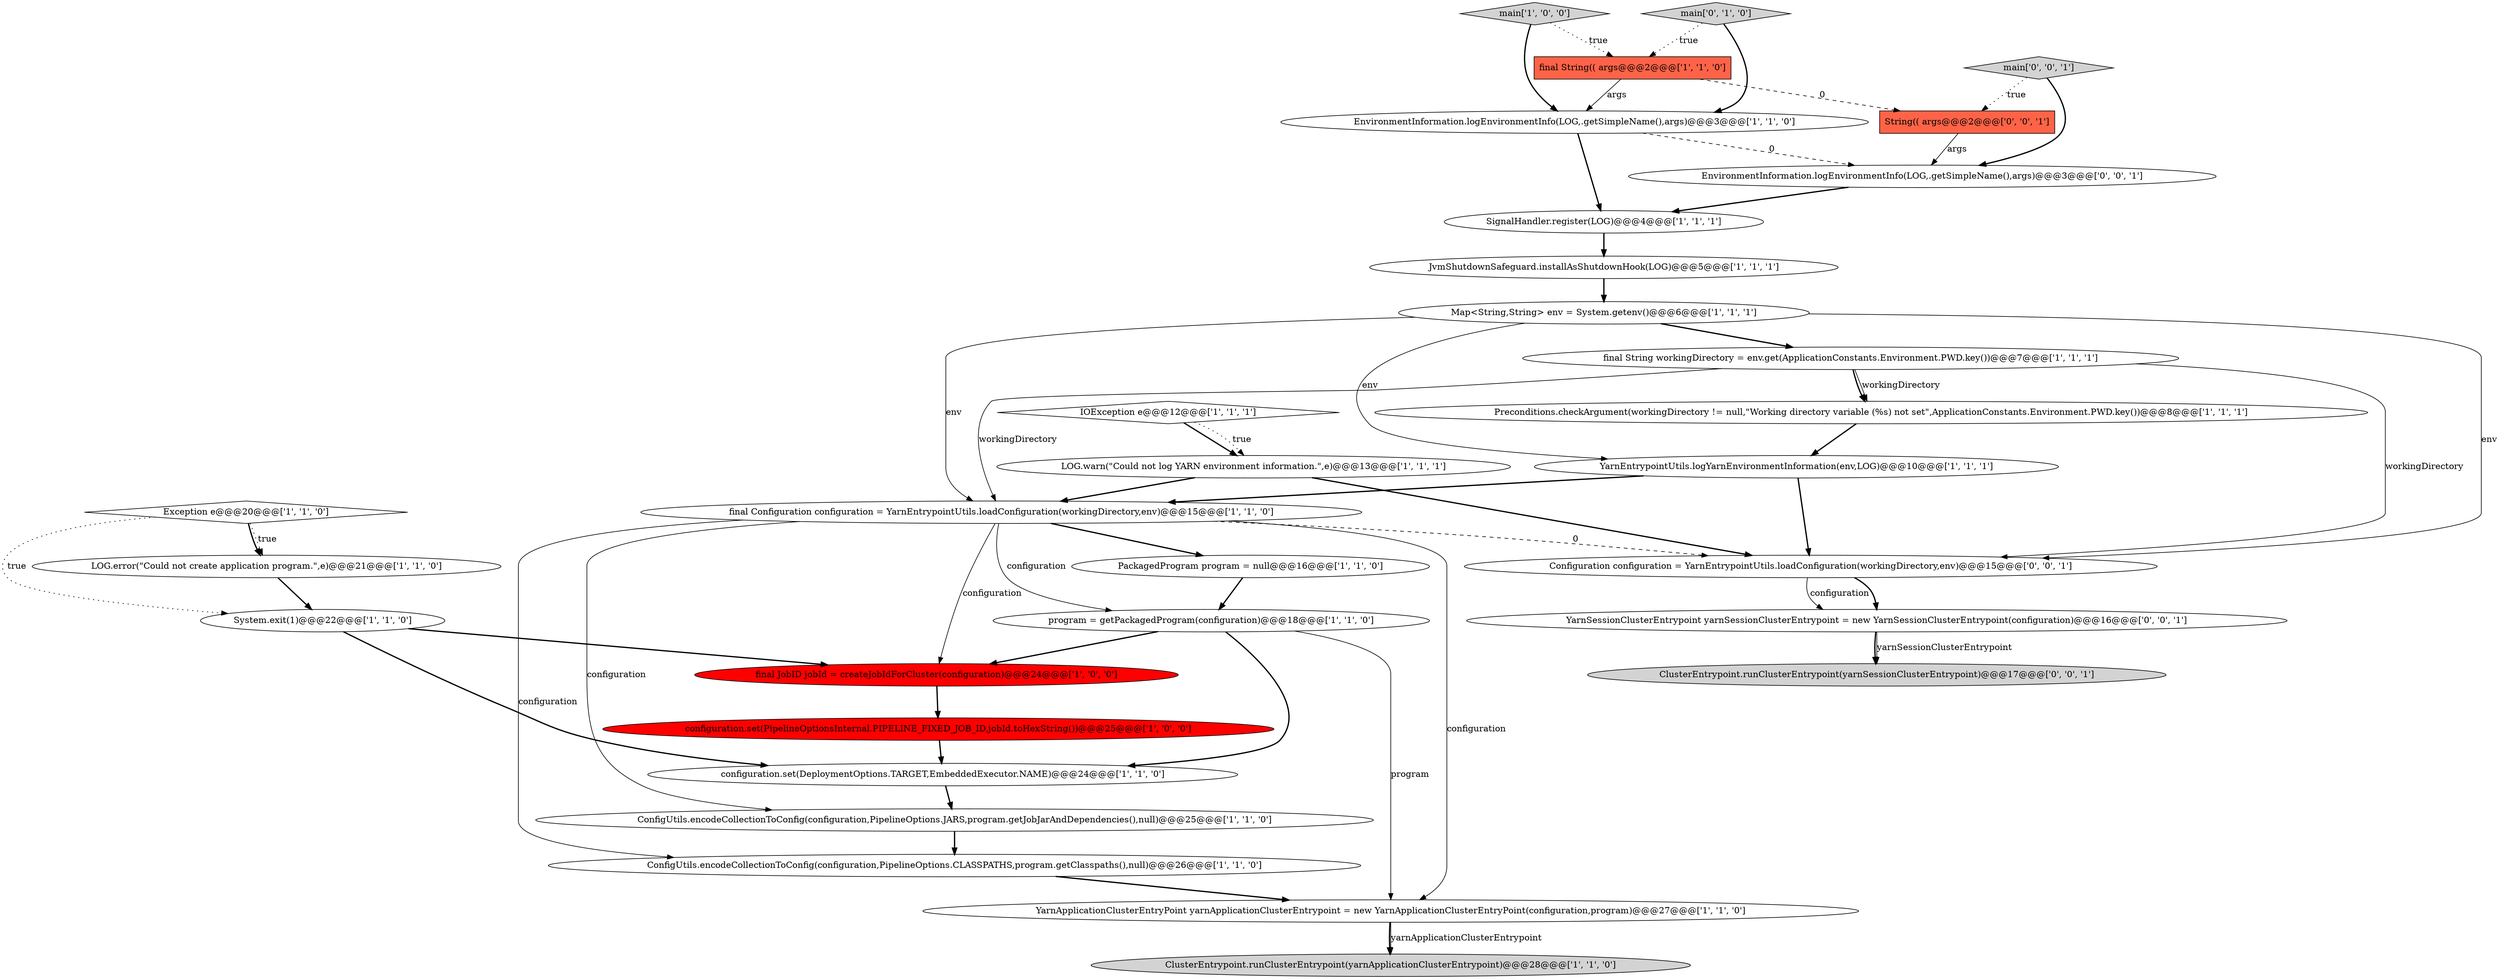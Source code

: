 digraph {
6 [style = filled, label = "LOG.warn(\"Could not log YARN environment information.\",e)@@@13@@@['1', '1', '1']", fillcolor = white, shape = ellipse image = "AAA0AAABBB1BBB"];
7 [style = filled, label = "SignalHandler.register(LOG)@@@4@@@['1', '1', '1']", fillcolor = white, shape = ellipse image = "AAA0AAABBB1BBB"];
5 [style = filled, label = "ClusterEntrypoint.runClusterEntrypoint(yarnApplicationClusterEntrypoint)@@@28@@@['1', '1', '0']", fillcolor = lightgray, shape = ellipse image = "AAA0AAABBB1BBB"];
8 [style = filled, label = "final JobID jobId = createJobIdForCluster(configuration)@@@24@@@['1', '0', '0']", fillcolor = red, shape = ellipse image = "AAA1AAABBB1BBB"];
23 [style = filled, label = "configuration.set(PipelineOptionsInternal.PIPELINE_FIXED_JOB_ID,jobId.toHexString())@@@25@@@['1', '0', '0']", fillcolor = red, shape = ellipse image = "AAA1AAABBB1BBB"];
30 [style = filled, label = "ClusterEntrypoint.runClusterEntrypoint(yarnSessionClusterEntrypoint)@@@17@@@['0', '0', '1']", fillcolor = lightgray, shape = ellipse image = "AAA0AAABBB3BBB"];
16 [style = filled, label = "YarnEntrypointUtils.logYarnEnvironmentInformation(env,LOG)@@@10@@@['1', '1', '1']", fillcolor = white, shape = ellipse image = "AAA0AAABBB1BBB"];
14 [style = filled, label = "final Configuration configuration = YarnEntrypointUtils.loadConfiguration(workingDirectory,env)@@@15@@@['1', '1', '0']", fillcolor = white, shape = ellipse image = "AAA0AAABBB1BBB"];
12 [style = filled, label = "Preconditions.checkArgument(workingDirectory != null,\"Working directory variable (%s) not set\",ApplicationConstants.Environment.PWD.key())@@@8@@@['1', '1', '1']", fillcolor = white, shape = ellipse image = "AAA0AAABBB1BBB"];
21 [style = filled, label = "IOException e@@@12@@@['1', '1', '1']", fillcolor = white, shape = diamond image = "AAA0AAABBB1BBB"];
13 [style = filled, label = "LOG.error(\"Could not create application program.\",e)@@@21@@@['1', '1', '0']", fillcolor = white, shape = ellipse image = "AAA0AAABBB1BBB"];
11 [style = filled, label = "ConfigUtils.encodeCollectionToConfig(configuration,PipelineOptions.CLASSPATHS,program.getClasspaths(),null)@@@26@@@['1', '1', '0']", fillcolor = white, shape = ellipse image = "AAA0AAABBB1BBB"];
22 [style = filled, label = "System.exit(1)@@@22@@@['1', '1', '0']", fillcolor = white, shape = ellipse image = "AAA0AAABBB1BBB"];
28 [style = filled, label = "EnvironmentInformation.logEnvironmentInfo(LOG,.getSimpleName(),args)@@@3@@@['0', '0', '1']", fillcolor = white, shape = ellipse image = "AAA0AAABBB3BBB"];
19 [style = filled, label = "EnvironmentInformation.logEnvironmentInfo(LOG,.getSimpleName(),args)@@@3@@@['1', '1', '0']", fillcolor = white, shape = ellipse image = "AAA0AAABBB1BBB"];
25 [style = filled, label = "String(( args@@@2@@@['0', '0', '1']", fillcolor = tomato, shape = box image = "AAA0AAABBB3BBB"];
18 [style = filled, label = "final String(( args@@@2@@@['1', '1', '0']", fillcolor = tomato, shape = box image = "AAA0AAABBB1BBB"];
15 [style = filled, label = "configuration.set(DeploymentOptions.TARGET,EmbeddedExecutor.NAME)@@@24@@@['1', '1', '0']", fillcolor = white, shape = ellipse image = "AAA0AAABBB1BBB"];
3 [style = filled, label = "YarnApplicationClusterEntryPoint yarnApplicationClusterEntrypoint = new YarnApplicationClusterEntryPoint(configuration,program)@@@27@@@['1', '1', '0']", fillcolor = white, shape = ellipse image = "AAA0AAABBB1BBB"];
10 [style = filled, label = "Map<String,String> env = System.getenv()@@@6@@@['1', '1', '1']", fillcolor = white, shape = ellipse image = "AAA0AAABBB1BBB"];
27 [style = filled, label = "Configuration configuration = YarnEntrypointUtils.loadConfiguration(workingDirectory,env)@@@15@@@['0', '0', '1']", fillcolor = white, shape = ellipse image = "AAA0AAABBB3BBB"];
1 [style = filled, label = "PackagedProgram program = null@@@16@@@['1', '1', '0']", fillcolor = white, shape = ellipse image = "AAA0AAABBB1BBB"];
24 [style = filled, label = "main['0', '1', '0']", fillcolor = lightgray, shape = diamond image = "AAA0AAABBB2BBB"];
26 [style = filled, label = "main['0', '0', '1']", fillcolor = lightgray, shape = diamond image = "AAA0AAABBB3BBB"];
0 [style = filled, label = "final String workingDirectory = env.get(ApplicationConstants.Environment.PWD.key())@@@7@@@['1', '1', '1']", fillcolor = white, shape = ellipse image = "AAA0AAABBB1BBB"];
20 [style = filled, label = "main['1', '0', '0']", fillcolor = lightgray, shape = diamond image = "AAA0AAABBB1BBB"];
9 [style = filled, label = "JvmShutdownSafeguard.installAsShutdownHook(LOG)@@@5@@@['1', '1', '1']", fillcolor = white, shape = ellipse image = "AAA0AAABBB1BBB"];
2 [style = filled, label = "ConfigUtils.encodeCollectionToConfig(configuration,PipelineOptions.JARS,program.getJobJarAndDependencies(),null)@@@25@@@['1', '1', '0']", fillcolor = white, shape = ellipse image = "AAA0AAABBB1BBB"];
4 [style = filled, label = "program = getPackagedProgram(configuration)@@@18@@@['1', '1', '0']", fillcolor = white, shape = ellipse image = "AAA0AAABBB1BBB"];
17 [style = filled, label = "Exception e@@@20@@@['1', '1', '0']", fillcolor = white, shape = diamond image = "AAA0AAABBB1BBB"];
29 [style = filled, label = "YarnSessionClusterEntrypoint yarnSessionClusterEntrypoint = new YarnSessionClusterEntrypoint(configuration)@@@16@@@['0', '0', '1']", fillcolor = white, shape = ellipse image = "AAA0AAABBB3BBB"];
10->16 [style = solid, label="env"];
1->4 [style = bold, label=""];
15->2 [style = bold, label=""];
22->15 [style = bold, label=""];
24->19 [style = bold, label=""];
8->23 [style = bold, label=""];
16->27 [style = bold, label=""];
21->6 [style = bold, label=""];
27->29 [style = solid, label="configuration"];
29->30 [style = bold, label=""];
26->25 [style = dotted, label="true"];
0->12 [style = solid, label="workingDirectory"];
0->12 [style = bold, label=""];
4->15 [style = bold, label=""];
23->15 [style = bold, label=""];
28->7 [style = bold, label=""];
4->3 [style = solid, label="program"];
14->4 [style = solid, label="configuration"];
12->16 [style = bold, label=""];
25->28 [style = solid, label="args"];
9->10 [style = bold, label=""];
0->27 [style = solid, label="workingDirectory"];
14->27 [style = dashed, label="0"];
14->1 [style = bold, label=""];
6->14 [style = bold, label=""];
7->9 [style = bold, label=""];
22->8 [style = bold, label=""];
18->25 [style = dashed, label="0"];
6->27 [style = bold, label=""];
3->5 [style = bold, label=""];
14->2 [style = solid, label="configuration"];
11->3 [style = bold, label=""];
10->14 [style = solid, label="env"];
10->0 [style = bold, label=""];
14->3 [style = solid, label="configuration"];
3->5 [style = solid, label="yarnApplicationClusterEntrypoint"];
20->18 [style = dotted, label="true"];
18->19 [style = solid, label="args"];
16->14 [style = bold, label=""];
0->14 [style = solid, label="workingDirectory"];
10->27 [style = solid, label="env"];
4->8 [style = bold, label=""];
17->13 [style = bold, label=""];
17->22 [style = dotted, label="true"];
13->22 [style = bold, label=""];
14->11 [style = solid, label="configuration"];
26->28 [style = bold, label=""];
29->30 [style = solid, label="yarnSessionClusterEntrypoint"];
27->29 [style = bold, label=""];
14->8 [style = solid, label="configuration"];
20->19 [style = bold, label=""];
17->13 [style = dotted, label="true"];
19->7 [style = bold, label=""];
2->11 [style = bold, label=""];
19->28 [style = dashed, label="0"];
24->18 [style = dotted, label="true"];
21->6 [style = dotted, label="true"];
}
